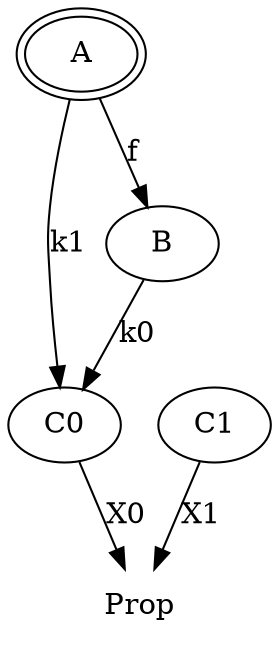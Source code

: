 digraph inv_l {
  node [peripheries = 2]

  T3 [label = "A"]

  node [peripheries = 1]

  T0 [label = "C0"]
  T1 [label = "C1"]
  T2 [label = "B"]

  node [peripheries = 0]

  T0 -> Prop [label = "X0"]
  T1 -> Prop [label = "X1"]
  T2 -> T0 [label = "k0"]
  T3 -> T0 [label = "k1"]
  T3 -> T2 [label = "f"]
}
